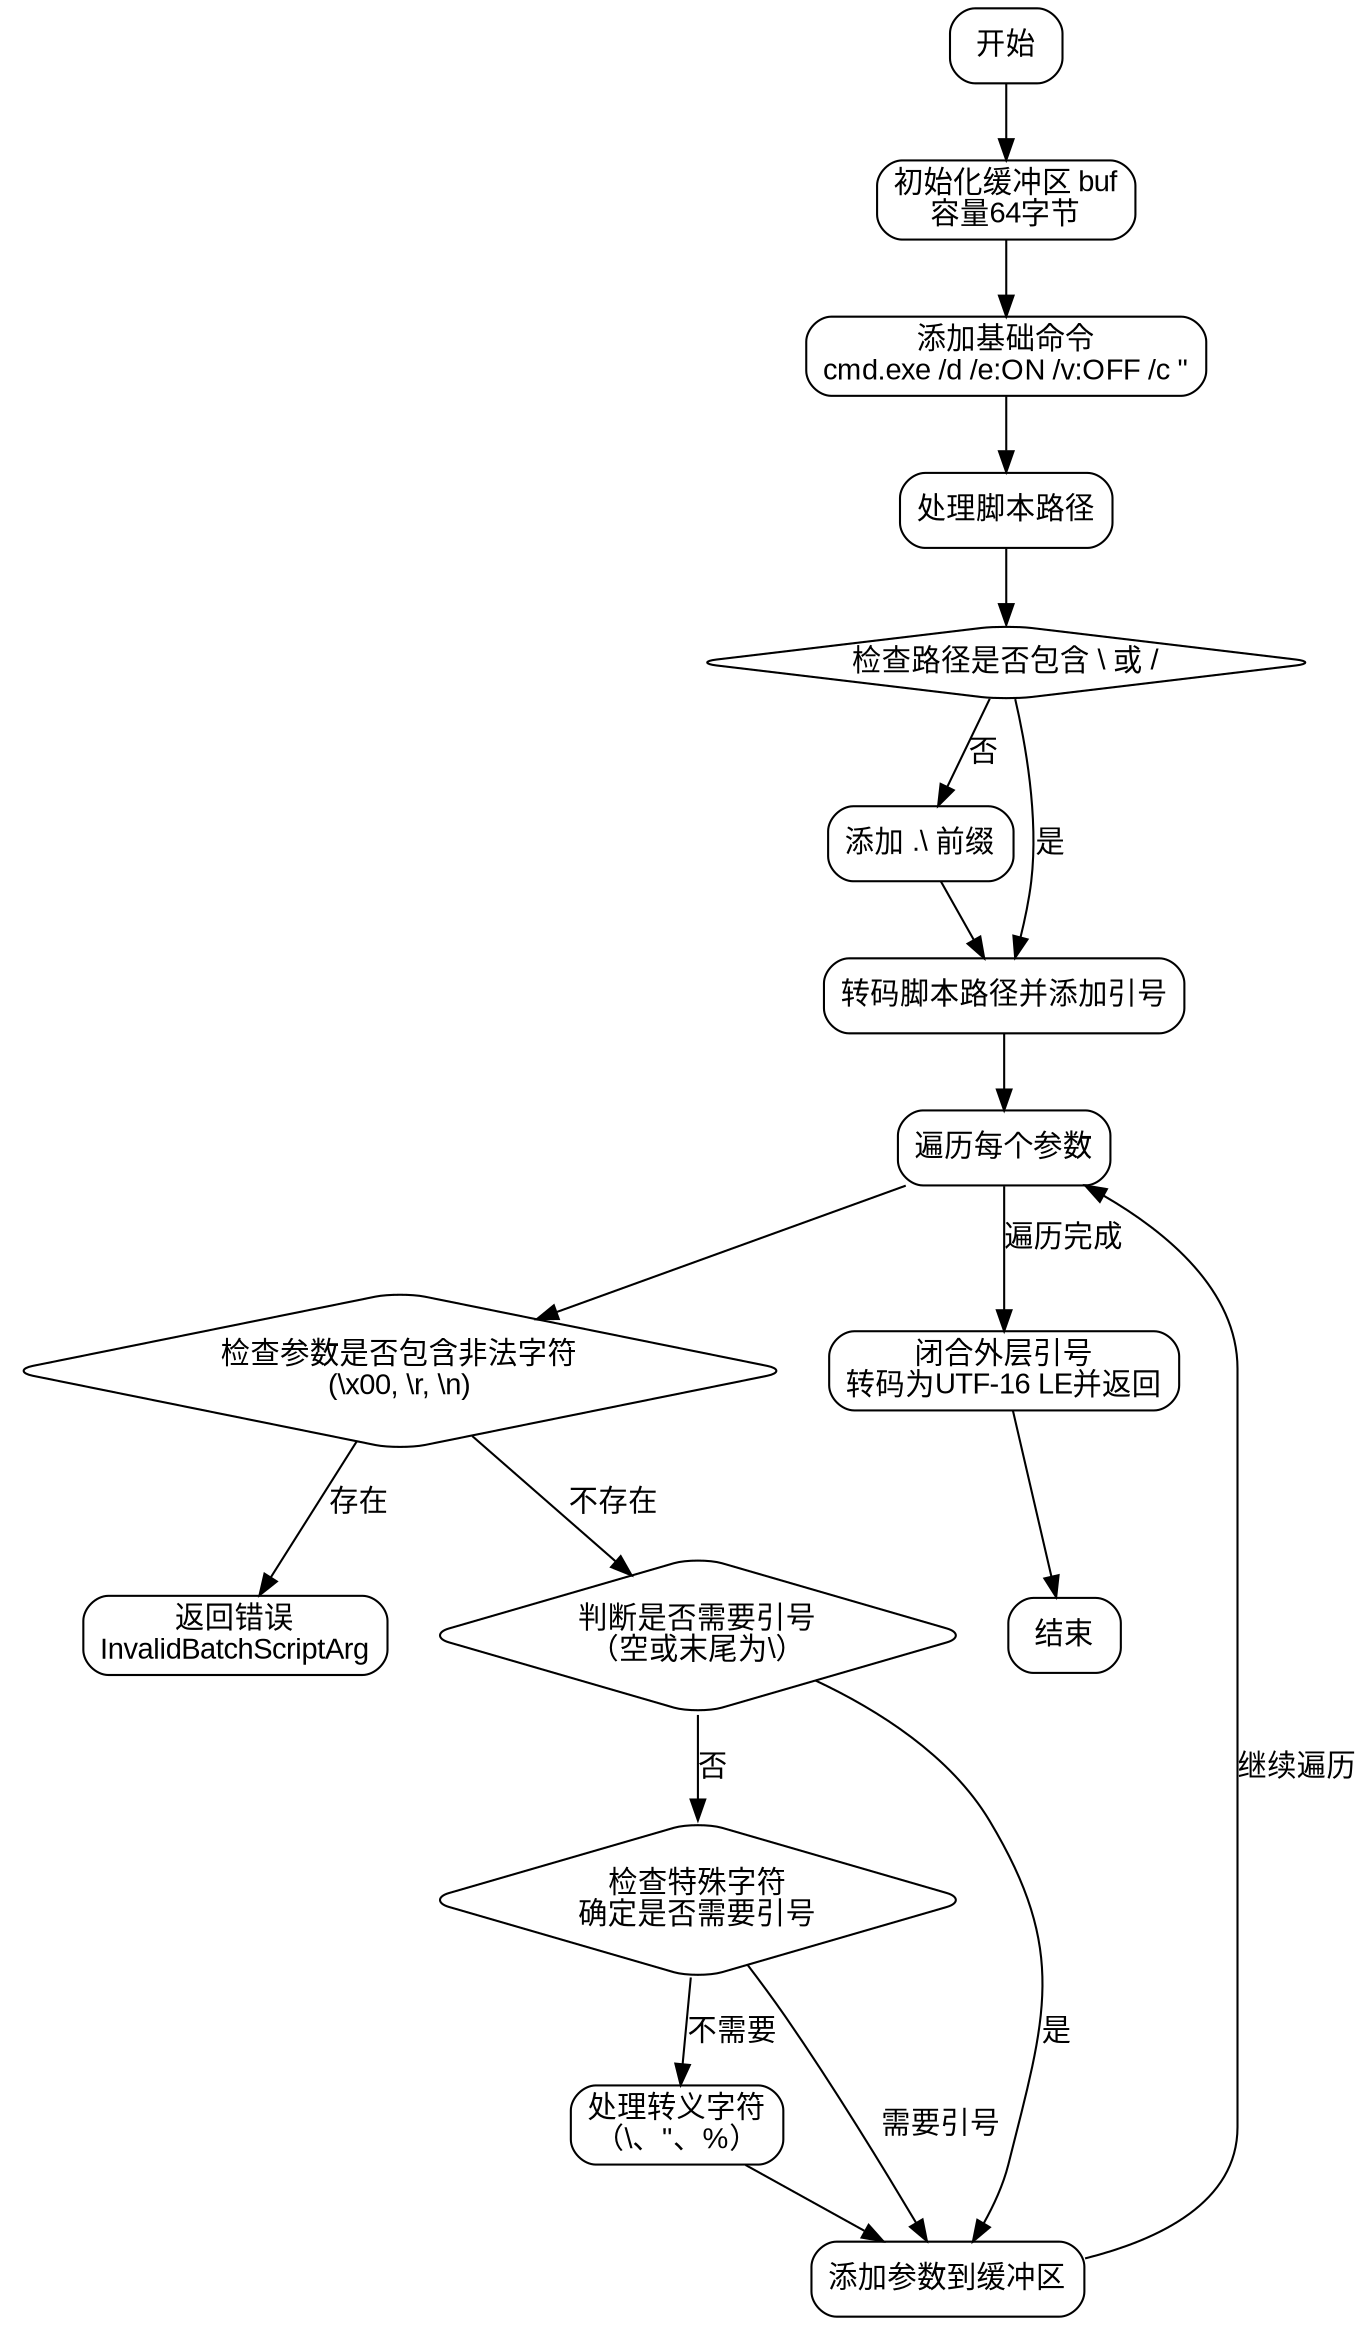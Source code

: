 
digraph flowchart {
    node [shape=rectangle, style="rounded", fontname="Arial"];
    edge [fontname="Arial"];

    start [label="开始"];
    init_buf [label="初始化缓冲区 buf\n容量64字节"];
    add_cmd [label="添加基础命令\ncmd.exe /d /e:ON /v:OFF /c \""];
    handle_script_path [label="处理脚本路径"];
    check_separator [label="检查路径是否包含 \\ 或 /", shape=diamond];
    add_prefix [label="添加 .\\ 前缀"];
    encode_script [label="转码脚本路径并添加引号"];
    loop_args [label="遍历每个参数", shape=box];
    check_invalid_chars [label="检查参数是否包含非法字符\n(\\x00, \\r, \\n)", shape=diamond];
    error [label="返回错误\nInvalidBatchScriptArg"];
    check_quotes_needed [label="判断是否需要引号\n（空或末尾为\\）", shape=diamond];
    check_special_chars [label="检查特殊字符\n确定是否需要引号", shape=diamond];
    process_escapes [label="处理转义字符\n（\\、\"、%）"];
    add_arg [label="添加参数到缓冲区"];
    finalize [label="闭合外层引号\n转码为UTF-16 LE并返回"];
    end [label="结束"];

    start -> init_buf;
    init_buf -> add_cmd;
    add_cmd -> handle_script_path;
    handle_script_path -> check_separator;

    check_separator -> add_prefix [label="否"];
    check_separator -> encode_script [label="是"];
    add_prefix -> encode_script;
    encode_script -> loop_args;

    loop_args -> check_invalid_chars;
    check_invalid_chars -> error [label="存在"];
    check_invalid_chars -> check_quotes_needed [label="不存在"];
    check_quotes_needed -> check_special_chars [label="否"];
    check_quotes_needed -> add_arg [label="是"];
    check_special_chars -> add_arg [label="需要引号"];
    check_special_chars -> process_escapes [label="不需要"];
    process_escapes -> add_arg;
    add_arg -> loop_args [label="继续遍历"];
    loop_args -> finalize [label="遍历完成"];
    finalize -> end;
}
